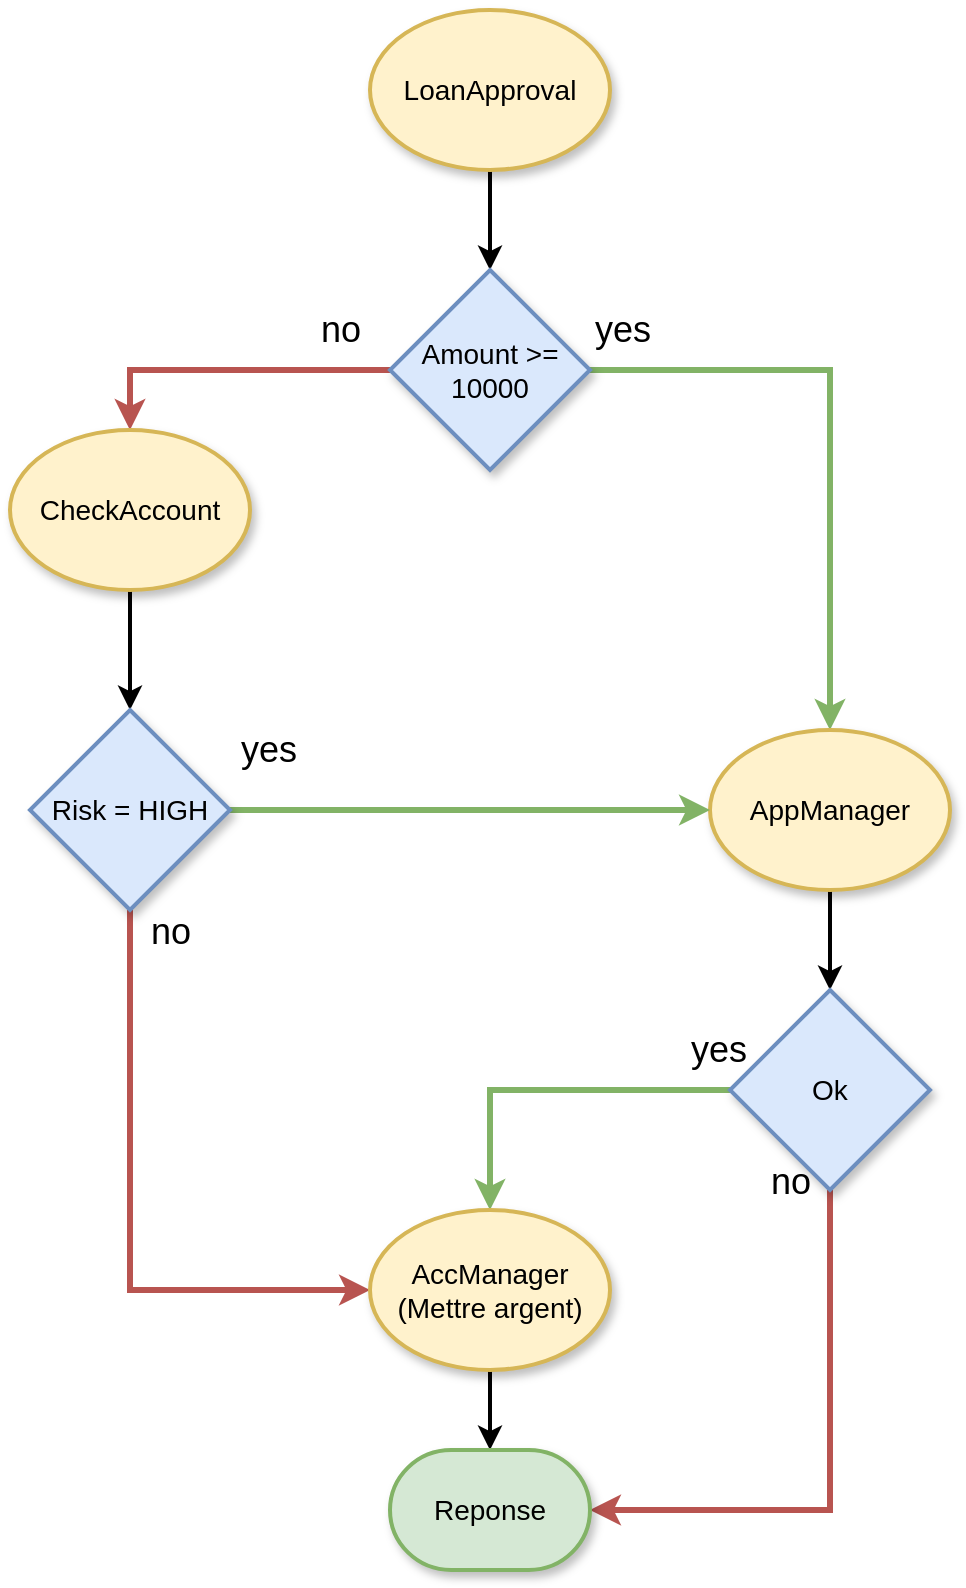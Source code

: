 <mxfile version="18.1.2"><diagram id="ntGMeraa2tjxIuLLghg_" name="Page-1"><mxGraphModel dx="1673" dy="879" grid="1" gridSize="10" guides="1" tooltips="1" connect="1" arrows="1" fold="1" page="1" pageScale="1" pageWidth="850" pageHeight="1100" math="0" shadow="0"><root><mxCell id="0"/><mxCell id="1" parent="0"/><mxCell id="wh1CbyR9HccDlOv85OdS-3" style="edgeStyle=orthogonalEdgeStyle;rounded=0;orthogonalLoop=1;jettySize=auto;html=1;entryX=0.5;entryY=0;entryDx=0;entryDy=0;entryPerimeter=0;strokeWidth=2;" edge="1" parent="1" source="wh1CbyR9HccDlOv85OdS-1" target="wh1CbyR9HccDlOv85OdS-2"><mxGeometry relative="1" as="geometry"/></mxCell><mxCell id="wh1CbyR9HccDlOv85OdS-1" value="&lt;div style=&quot;font-size: 14px;&quot;&gt;LoanApproval&lt;/div&gt;" style="ellipse;whiteSpace=wrap;html=1;fillColor=#fff2cc;strokeColor=#d6b656;shadow=1;fontSize=14;strokeWidth=2;" vertex="1" parent="1"><mxGeometry x="360" y="200" width="120" height="80" as="geometry"/></mxCell><mxCell id="wh1CbyR9HccDlOv85OdS-6" style="edgeStyle=orthogonalEdgeStyle;rounded=0;orthogonalLoop=1;jettySize=auto;html=1;fillColor=#d5e8d4;strokeColor=#82b366;strokeWidth=3;" edge="1" parent="1" source="wh1CbyR9HccDlOv85OdS-2" target="wh1CbyR9HccDlOv85OdS-5"><mxGeometry relative="1" as="geometry"/></mxCell><mxCell id="wh1CbyR9HccDlOv85OdS-9" value="yes" style="edgeLabel;html=1;align=center;verticalAlign=middle;resizable=0;points=[];fontSize=18;" vertex="1" connectable="0" parent="wh1CbyR9HccDlOv85OdS-6"><mxGeometry x="-0.829" relative="1" as="geometry"><mxPoint x="-10" y="-20" as="offset"/></mxGeometry></mxCell><mxCell id="wh1CbyR9HccDlOv85OdS-8" style="edgeStyle=orthogonalEdgeStyle;rounded=0;orthogonalLoop=1;jettySize=auto;html=1;entryX=0.5;entryY=0;entryDx=0;entryDy=0;fillColor=#f8cecc;strokeColor=#b85450;strokeWidth=3;" edge="1" parent="1" source="wh1CbyR9HccDlOv85OdS-2" target="wh1CbyR9HccDlOv85OdS-7"><mxGeometry relative="1" as="geometry"/></mxCell><mxCell id="wh1CbyR9HccDlOv85OdS-2" value="&lt;div style=&quot;font-size: 14px;&quot;&gt;Amount &amp;gt;= 10000&lt;/div&gt;" style="strokeWidth=2;html=1;shape=mxgraph.flowchart.decision;whiteSpace=wrap;fillColor=#dae8fc;strokeColor=#6c8ebf;shadow=1;fontSize=14;" vertex="1" parent="1"><mxGeometry x="370" y="330" width="100" height="100" as="geometry"/></mxCell><mxCell id="wh1CbyR9HccDlOv85OdS-38" style="edgeStyle=orthogonalEdgeStyle;rounded=0;orthogonalLoop=1;jettySize=auto;html=1;entryX=0.5;entryY=0;entryDx=0;entryDy=0;entryPerimeter=0;fontSize=14;strokeWidth=2;" edge="1" parent="1" source="wh1CbyR9HccDlOv85OdS-5" target="wh1CbyR9HccDlOv85OdS-27"><mxGeometry relative="1" as="geometry"/></mxCell><mxCell id="wh1CbyR9HccDlOv85OdS-5" value="&lt;div style=&quot;font-size: 14px;&quot;&gt;AppManager&lt;/div&gt;" style="ellipse;whiteSpace=wrap;html=1;fillColor=#fff2cc;strokeColor=#d6b656;shadow=1;fontSize=14;strokeWidth=2;" vertex="1" parent="1"><mxGeometry x="530" y="560" width="120" height="80" as="geometry"/></mxCell><mxCell id="wh1CbyR9HccDlOv85OdS-11" style="edgeStyle=orthogonalEdgeStyle;rounded=0;orthogonalLoop=1;jettySize=auto;html=1;entryX=0.5;entryY=0;entryDx=0;entryDy=0;entryPerimeter=0;strokeWidth=2;" edge="1" parent="1" source="wh1CbyR9HccDlOv85OdS-7" target="wh1CbyR9HccDlOv85OdS-10"><mxGeometry relative="1" as="geometry"/></mxCell><mxCell id="wh1CbyR9HccDlOv85OdS-7" value="CheckAccount" style="ellipse;whiteSpace=wrap;html=1;fillColor=#fff2cc;strokeColor=#d6b656;shadow=1;fontSize=14;strokeWidth=2;" vertex="1" parent="1"><mxGeometry x="180" y="410" width="120" height="80" as="geometry"/></mxCell><mxCell id="wh1CbyR9HccDlOv85OdS-12" style="edgeStyle=orthogonalEdgeStyle;rounded=0;orthogonalLoop=1;jettySize=auto;html=1;fillColor=#d5e8d4;strokeColor=#82b366;strokeWidth=3;" edge="1" parent="1" source="wh1CbyR9HccDlOv85OdS-10" target="wh1CbyR9HccDlOv85OdS-5"><mxGeometry relative="1" as="geometry"/></mxCell><mxCell id="wh1CbyR9HccDlOv85OdS-13" value="&lt;div style=&quot;font-size: 18px;&quot;&gt;yes&lt;/div&gt;" style="edgeLabel;html=1;align=center;verticalAlign=middle;resizable=0;points=[];fontSize=18;" vertex="1" connectable="0" parent="wh1CbyR9HccDlOv85OdS-12"><mxGeometry x="-0.9" y="-1" relative="1" as="geometry"><mxPoint x="7" y="-31" as="offset"/></mxGeometry></mxCell><mxCell id="wh1CbyR9HccDlOv85OdS-24" style="edgeStyle=orthogonalEdgeStyle;rounded=0;orthogonalLoop=1;jettySize=auto;html=1;entryX=0;entryY=0.5;entryDx=0;entryDy=0;fillColor=#f8cecc;strokeColor=#b85450;strokeWidth=3;" edge="1" parent="1" source="wh1CbyR9HccDlOv85OdS-10" target="wh1CbyR9HccDlOv85OdS-29"><mxGeometry relative="1" as="geometry"><mxPoint x="240" y="860" as="targetPoint"/><Array as="points"><mxPoint x="240" y="840"/></Array></mxGeometry></mxCell><mxCell id="wh1CbyR9HccDlOv85OdS-25" value="no" style="edgeLabel;html=1;align=center;verticalAlign=middle;resizable=0;points=[];fontSize=18;" vertex="1" connectable="0" parent="wh1CbyR9HccDlOv85OdS-24"><mxGeometry x="-0.378" y="-1" relative="1" as="geometry"><mxPoint x="21" y="-86" as="offset"/></mxGeometry></mxCell><mxCell id="wh1CbyR9HccDlOv85OdS-10" value="&lt;div style=&quot;font-size: 14px;&quot;&gt;Risk = HIGH&lt;/div&gt;" style="strokeWidth=2;html=1;shape=mxgraph.flowchart.decision;whiteSpace=wrap;fillColor=#dae8fc;strokeColor=#6c8ebf;shadow=1;fontSize=14;" vertex="1" parent="1"><mxGeometry x="190" y="550" width="100" height="100" as="geometry"/></mxCell><mxCell id="wh1CbyR9HccDlOv85OdS-19" value="no" style="text;html=1;align=center;verticalAlign=middle;resizable=0;points=[];autosize=1;strokeColor=none;fillColor=none;fontSize=18;" vertex="1" parent="1"><mxGeometry x="325" y="345" width="40" height="30" as="geometry"/></mxCell><mxCell id="wh1CbyR9HccDlOv85OdS-31" style="edgeStyle=orthogonalEdgeStyle;rounded=0;orthogonalLoop=1;jettySize=auto;html=1;entryX=0.5;entryY=0;entryDx=0;entryDy=0;fillColor=#d5e8d4;strokeColor=#82b366;strokeWidth=3;" edge="1" parent="1" source="wh1CbyR9HccDlOv85OdS-27" target="wh1CbyR9HccDlOv85OdS-29"><mxGeometry relative="1" as="geometry"/></mxCell><mxCell id="wh1CbyR9HccDlOv85OdS-36" value="yes" style="edgeLabel;html=1;align=center;verticalAlign=middle;resizable=0;points=[];fontSize=18;" vertex="1" connectable="0" parent="wh1CbyR9HccDlOv85OdS-31"><mxGeometry x="-0.76" y="1" relative="1" as="geometry"><mxPoint x="15" y="-21" as="offset"/></mxGeometry></mxCell><mxCell id="wh1CbyR9HccDlOv85OdS-33" style="edgeStyle=orthogonalEdgeStyle;rounded=0;orthogonalLoop=1;jettySize=auto;html=1;fillColor=#f8cecc;strokeColor=#b85450;strokeWidth=3;" edge="1" parent="1" source="wh1CbyR9HccDlOv85OdS-27" target="wh1CbyR9HccDlOv85OdS-30"><mxGeometry relative="1" as="geometry"><Array as="points"><mxPoint x="590" y="950"/></Array></mxGeometry></mxCell><mxCell id="wh1CbyR9HccDlOv85OdS-34" value="no" style="edgeLabel;html=1;align=center;verticalAlign=middle;resizable=0;points=[];fontSize=18;" vertex="1" connectable="0" parent="wh1CbyR9HccDlOv85OdS-33"><mxGeometry x="-0.909" y="3" relative="1" as="geometry"><mxPoint x="-23" y="-17" as="offset"/></mxGeometry></mxCell><mxCell id="wh1CbyR9HccDlOv85OdS-27" value="Ok" style="strokeWidth=2;html=1;shape=mxgraph.flowchart.decision;whiteSpace=wrap;fillColor=#dae8fc;strokeColor=#6c8ebf;shadow=1;fontSize=14;" vertex="1" parent="1"><mxGeometry x="540" y="690" width="100" height="100" as="geometry"/></mxCell><mxCell id="wh1CbyR9HccDlOv85OdS-32" style="edgeStyle=orthogonalEdgeStyle;rounded=0;orthogonalLoop=1;jettySize=auto;html=1;strokeWidth=2;" edge="1" parent="1" source="wh1CbyR9HccDlOv85OdS-29" target="wh1CbyR9HccDlOv85OdS-30"><mxGeometry relative="1" as="geometry"/></mxCell><mxCell id="wh1CbyR9HccDlOv85OdS-29" value="&lt;div style=&quot;font-size: 14px;&quot;&gt;AccManager&lt;br style=&quot;font-size: 14px;&quot;&gt;(Mettre argent)&lt;br style=&quot;font-size: 14px;&quot;&gt;&lt;/div&gt;" style="ellipse;whiteSpace=wrap;html=1;fillColor=#fff2cc;strokeColor=#d6b656;shadow=1;fontSize=14;strokeWidth=2;" vertex="1" parent="1"><mxGeometry x="360" y="800" width="120" height="80" as="geometry"/></mxCell><mxCell id="wh1CbyR9HccDlOv85OdS-30" value="Reponse" style="strokeWidth=2;html=1;shape=mxgraph.flowchart.terminator;whiteSpace=wrap;fillColor=#d5e8d4;strokeColor=#82b366;shadow=1;fontSize=14;" vertex="1" parent="1"><mxGeometry x="370" y="920" width="100" height="60" as="geometry"/></mxCell></root></mxGraphModel></diagram></mxfile>